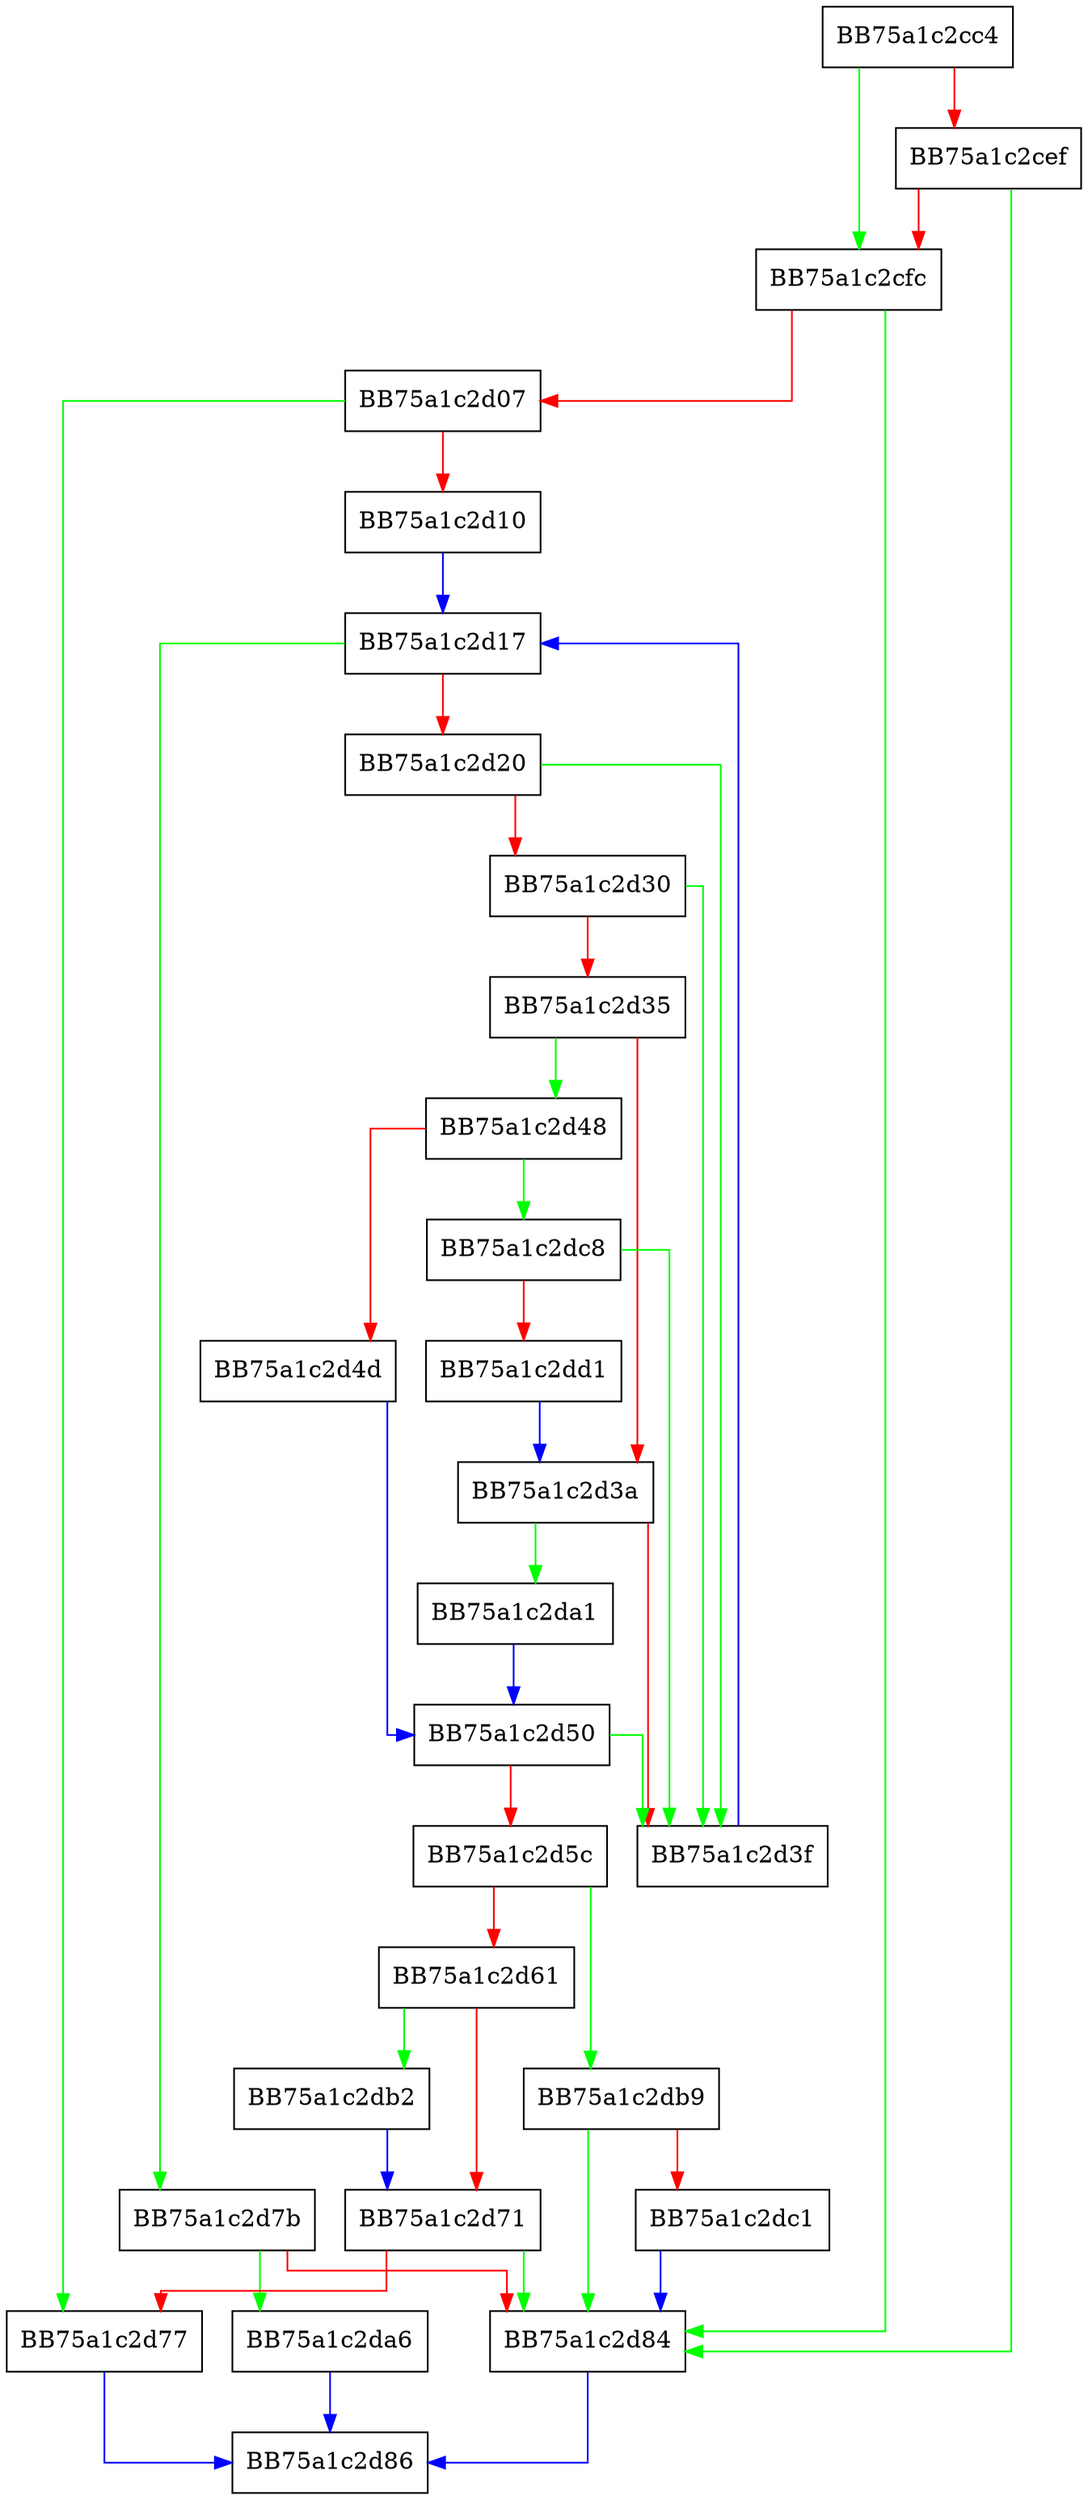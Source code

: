 digraph IsInternalBlock {
  node [shape="box"];
  graph [splines=ortho];
  BB75a1c2cc4 -> BB75a1c2cfc [color="green"];
  BB75a1c2cc4 -> BB75a1c2cef [color="red"];
  BB75a1c2cef -> BB75a1c2d84 [color="green"];
  BB75a1c2cef -> BB75a1c2cfc [color="red"];
  BB75a1c2cfc -> BB75a1c2d84 [color="green"];
  BB75a1c2cfc -> BB75a1c2d07 [color="red"];
  BB75a1c2d07 -> BB75a1c2d77 [color="green"];
  BB75a1c2d07 -> BB75a1c2d10 [color="red"];
  BB75a1c2d10 -> BB75a1c2d17 [color="blue"];
  BB75a1c2d17 -> BB75a1c2d7b [color="green"];
  BB75a1c2d17 -> BB75a1c2d20 [color="red"];
  BB75a1c2d20 -> BB75a1c2d3f [color="green"];
  BB75a1c2d20 -> BB75a1c2d30 [color="red"];
  BB75a1c2d30 -> BB75a1c2d3f [color="green"];
  BB75a1c2d30 -> BB75a1c2d35 [color="red"];
  BB75a1c2d35 -> BB75a1c2d48 [color="green"];
  BB75a1c2d35 -> BB75a1c2d3a [color="red"];
  BB75a1c2d3a -> BB75a1c2da1 [color="green"];
  BB75a1c2d3a -> BB75a1c2d3f [color="red"];
  BB75a1c2d3f -> BB75a1c2d17 [color="blue"];
  BB75a1c2d48 -> BB75a1c2dc8 [color="green"];
  BB75a1c2d48 -> BB75a1c2d4d [color="red"];
  BB75a1c2d4d -> BB75a1c2d50 [color="blue"];
  BB75a1c2d50 -> BB75a1c2d3f [color="green"];
  BB75a1c2d50 -> BB75a1c2d5c [color="red"];
  BB75a1c2d5c -> BB75a1c2db9 [color="green"];
  BB75a1c2d5c -> BB75a1c2d61 [color="red"];
  BB75a1c2d61 -> BB75a1c2db2 [color="green"];
  BB75a1c2d61 -> BB75a1c2d71 [color="red"];
  BB75a1c2d71 -> BB75a1c2d84 [color="green"];
  BB75a1c2d71 -> BB75a1c2d77 [color="red"];
  BB75a1c2d77 -> BB75a1c2d86 [color="blue"];
  BB75a1c2d7b -> BB75a1c2da6 [color="green"];
  BB75a1c2d7b -> BB75a1c2d84 [color="red"];
  BB75a1c2d84 -> BB75a1c2d86 [color="blue"];
  BB75a1c2da1 -> BB75a1c2d50 [color="blue"];
  BB75a1c2da6 -> BB75a1c2d86 [color="blue"];
  BB75a1c2db2 -> BB75a1c2d71 [color="blue"];
  BB75a1c2db9 -> BB75a1c2d84 [color="green"];
  BB75a1c2db9 -> BB75a1c2dc1 [color="red"];
  BB75a1c2dc1 -> BB75a1c2d84 [color="blue"];
  BB75a1c2dc8 -> BB75a1c2d3f [color="green"];
  BB75a1c2dc8 -> BB75a1c2dd1 [color="red"];
  BB75a1c2dd1 -> BB75a1c2d3a [color="blue"];
}